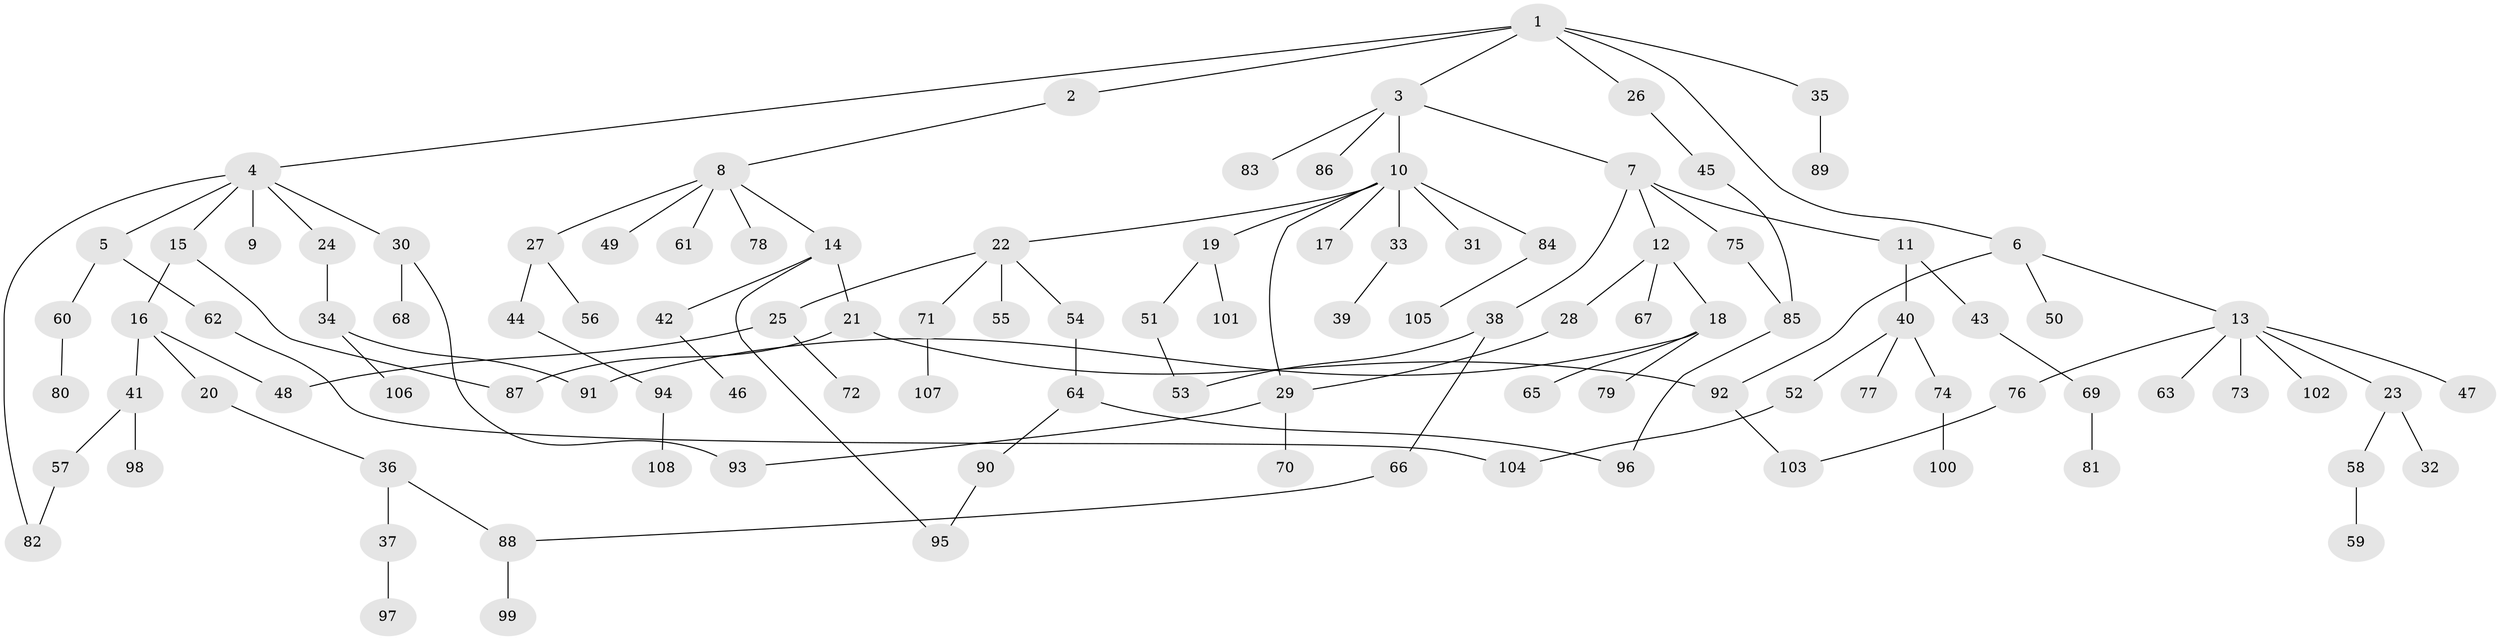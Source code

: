 // Generated by graph-tools (version 1.1) at 2025/49/03/09/25 03:49:18]
// undirected, 108 vertices, 121 edges
graph export_dot {
graph [start="1"]
  node [color=gray90,style=filled];
  1;
  2;
  3;
  4;
  5;
  6;
  7;
  8;
  9;
  10;
  11;
  12;
  13;
  14;
  15;
  16;
  17;
  18;
  19;
  20;
  21;
  22;
  23;
  24;
  25;
  26;
  27;
  28;
  29;
  30;
  31;
  32;
  33;
  34;
  35;
  36;
  37;
  38;
  39;
  40;
  41;
  42;
  43;
  44;
  45;
  46;
  47;
  48;
  49;
  50;
  51;
  52;
  53;
  54;
  55;
  56;
  57;
  58;
  59;
  60;
  61;
  62;
  63;
  64;
  65;
  66;
  67;
  68;
  69;
  70;
  71;
  72;
  73;
  74;
  75;
  76;
  77;
  78;
  79;
  80;
  81;
  82;
  83;
  84;
  85;
  86;
  87;
  88;
  89;
  90;
  91;
  92;
  93;
  94;
  95;
  96;
  97;
  98;
  99;
  100;
  101;
  102;
  103;
  104;
  105;
  106;
  107;
  108;
  1 -- 2;
  1 -- 3;
  1 -- 4;
  1 -- 6;
  1 -- 26;
  1 -- 35;
  2 -- 8;
  3 -- 7;
  3 -- 10;
  3 -- 83;
  3 -- 86;
  4 -- 5;
  4 -- 9;
  4 -- 15;
  4 -- 24;
  4 -- 30;
  4 -- 82;
  5 -- 60;
  5 -- 62;
  6 -- 13;
  6 -- 50;
  6 -- 92;
  7 -- 11;
  7 -- 12;
  7 -- 38;
  7 -- 75;
  8 -- 14;
  8 -- 27;
  8 -- 49;
  8 -- 61;
  8 -- 78;
  10 -- 17;
  10 -- 19;
  10 -- 22;
  10 -- 31;
  10 -- 33;
  10 -- 84;
  10 -- 29;
  11 -- 40;
  11 -- 43;
  12 -- 18;
  12 -- 28;
  12 -- 67;
  13 -- 23;
  13 -- 47;
  13 -- 63;
  13 -- 73;
  13 -- 76;
  13 -- 102;
  14 -- 21;
  14 -- 42;
  14 -- 95;
  15 -- 16;
  15 -- 87;
  16 -- 20;
  16 -- 41;
  16 -- 48;
  18 -- 65;
  18 -- 79;
  18 -- 91;
  19 -- 51;
  19 -- 101;
  20 -- 36;
  21 -- 87;
  21 -- 92;
  22 -- 25;
  22 -- 54;
  22 -- 55;
  22 -- 71;
  23 -- 32;
  23 -- 58;
  24 -- 34;
  25 -- 72;
  25 -- 48;
  26 -- 45;
  27 -- 44;
  27 -- 56;
  28 -- 29;
  29 -- 70;
  29 -- 93;
  30 -- 68;
  30 -- 93;
  33 -- 39;
  34 -- 106;
  34 -- 91;
  35 -- 89;
  36 -- 37;
  36 -- 88;
  37 -- 97;
  38 -- 53;
  38 -- 66;
  40 -- 52;
  40 -- 74;
  40 -- 77;
  41 -- 57;
  41 -- 98;
  42 -- 46;
  43 -- 69;
  44 -- 94;
  45 -- 85;
  51 -- 53;
  52 -- 104;
  54 -- 64;
  57 -- 82;
  58 -- 59;
  60 -- 80;
  62 -- 104;
  64 -- 90;
  64 -- 96;
  66 -- 88;
  69 -- 81;
  71 -- 107;
  74 -- 100;
  75 -- 85;
  76 -- 103;
  84 -- 105;
  85 -- 96;
  88 -- 99;
  90 -- 95;
  92 -- 103;
  94 -- 108;
}
